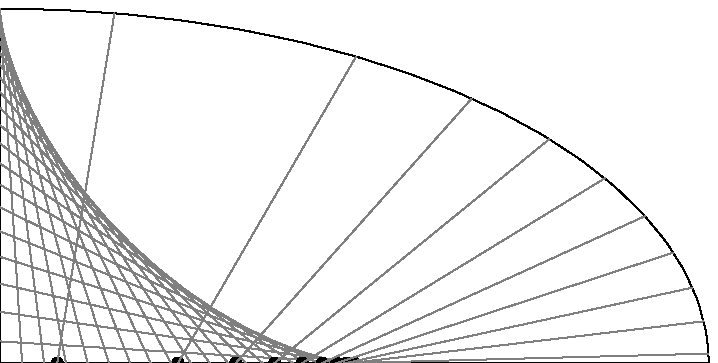 % trebuchet.mp
% L. Nobre G.
% 2014

%prologues := 1;
%outputformat := "png";
%outputformatoptions := "format=rgb antialias=best";
%hppp := 0.25;
%vppp := 0.25;

beginfig(1);
  numeric i, s, a, u, h, t;
  pair pi, pj, pk;
  u = 9mm;
  h = 5u;
  a = 0.039u;
  s = 5;
  draw (0,-h) for i=s-90 step s until 90:
      ..(h*(2*cosd(i),sind(i)))
  endfor --cycle;
  draw origin--(2h,0);
  t = 0;
  forever:
    t := incr(t);
    i := h-0.5*a*t**2;
    exitif i<-h;
    pi := (0,i);
    pj := (h+-+i,0);
    pk := 2[pi,pj];
    if i<0:
      draw pj withpen pencircle scaled 0.17u;
    fi;
    draw pi--pk withcolor 0.5white;
  endfor;
endfig;
end.
